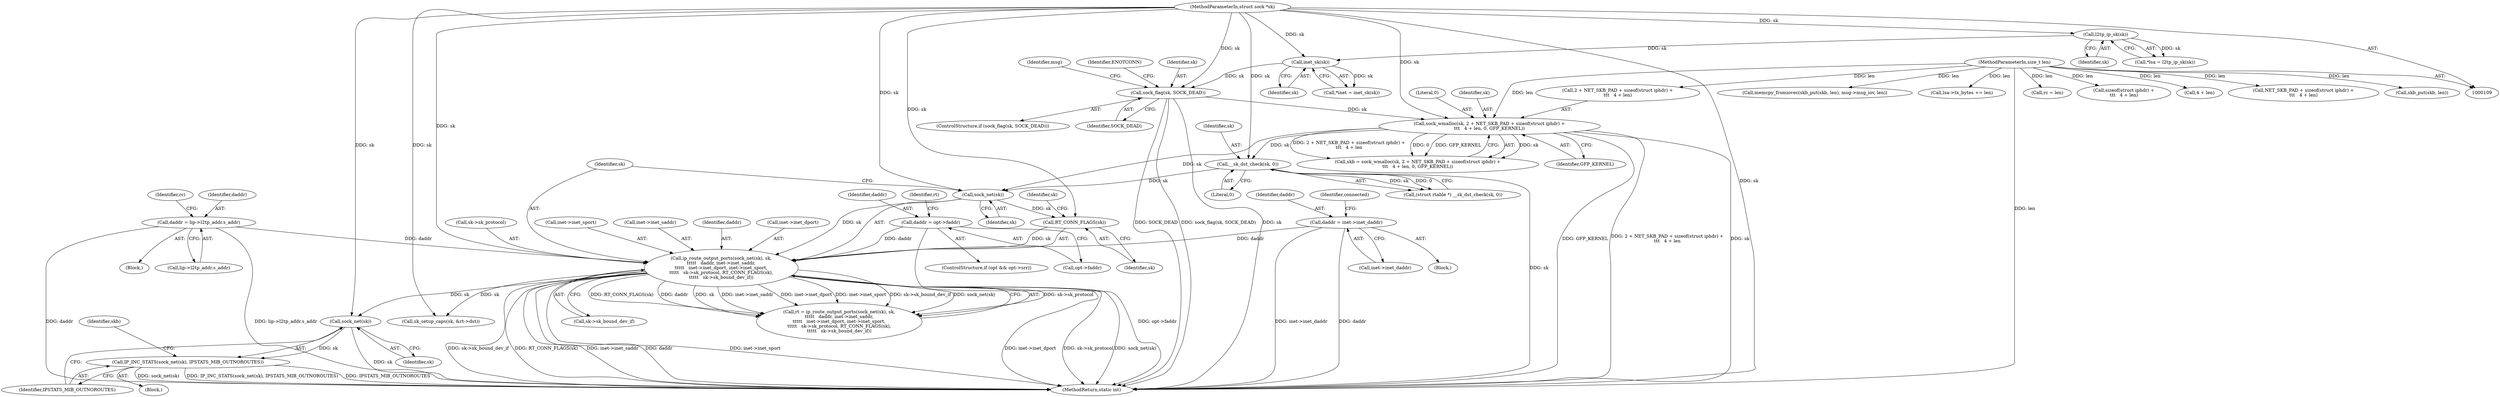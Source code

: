 digraph "0_linux_f6d8bd051c391c1c0458a30b2a7abcd939329259_34@pointer" {
"1000376" [label="(Call,sock_net(sk))"];
"1000305" [label="(Call,ip_route_output_ports(sock_net(sk), sk,\n\t\t\t\t\t   daddr, inet->inet_saddr,\n\t\t\t\t\t   inet->inet_dport, inet->inet_sport,\n\t\t\t\t\t   sk->sk_protocol, RT_CONN_FLAGS(sk),\n\t\t\t\t\t   sk->sk_bound_dev_if))"];
"1000306" [label="(Call,sock_net(sk))"];
"1000284" [label="(Call,__sk_dst_check(sk, 0))"];
"1000221" [label="(Call,sock_wmalloc(sk, 2 + NET_SKB_PAD + sizeof(struct iphdr) +\n\t\t\t   4 + len, 0, GFP_KERNEL))"];
"1000143" [label="(Call,sock_flag(sk, SOCK_DEAD))"];
"1000125" [label="(Call,inet_sk(sk))"];
"1000120" [label="(Call,l2tp_ip_sk(sk))"];
"1000111" [label="(MethodParameterIn,struct sock *sk)"];
"1000113" [label="(MethodParameterIn,size_t len)"];
"1000322" [label="(Call,RT_CONN_FLAGS(sk))"];
"1000189" [label="(Call,daddr = lip->l2tp_addr.s_addr)"];
"1000298" [label="(Call,daddr = opt->faddr)"];
"1000207" [label="(Call,daddr = inet->inet_daddr)"];
"1000375" [label="(Call,IP_INC_STATS(sock_net(sk), IPSTATS_MIB_OUTNOROUTES))"];
"1000384" [label="(MethodReturn,static int)"];
"1000142" [label="(ControlStructure,if (sock_flag(sk, SOCK_DEAD)))"];
"1000282" [label="(Call,(struct rtable *) __sk_dst_check(sk, 0))"];
"1000363" [label="(Call,rc = len)"];
"1000323" [label="(Identifier,sk)"];
"1000153" [label="(Block,)"];
"1000316" [label="(Call,inet->inet_sport)"];
"1000123" [label="(Call,*inet = inet_sk(sk))"];
"1000227" [label="(Call,sizeof(struct iphdr) +\n\t\t\t   4 + len)"];
"1000118" [label="(Call,*lsa = l2tp_ip_sk(sk))"];
"1000375" [label="(Call,IP_INC_STATS(sock_net(sk), IPSTATS_MIB_OUTNOROUTES))"];
"1000319" [label="(Call,sk->sk_protocol)"];
"1000325" [label="(Identifier,sk)"];
"1000300" [label="(Call,opt->faddr)"];
"1000284" [label="(Call,__sk_dst_check(sk, 0))"];
"1000308" [label="(Identifier,sk)"];
"1000223" [label="(Call,2 + NET_SKB_PAD + sizeof(struct iphdr) +\n\t\t\t   4 + len)"];
"1000113" [label="(MethodParameterIn,size_t len)"];
"1000151" [label="(Identifier,msg)"];
"1000216" [label="(Identifier,rc)"];
"1000233" [label="(Literal,0)"];
"1000219" [label="(Call,skb = sock_wmalloc(sk, 2 + NET_SKB_PAD + sizeof(struct iphdr) +\n\t\t\t   4 + len, 0, GFP_KERNEL))"];
"1000111" [label="(MethodParameterIn,struct sock *sk)"];
"1000190" [label="(Identifier,daddr)"];
"1000331" [label="(Call,sk_setup_caps(sk, &rt->dst))"];
"1000310" [label="(Call,inet->inet_saddr)"];
"1000377" [label="(Identifier,sk)"];
"1000222" [label="(Identifier,sk)"];
"1000209" [label="(Call,inet->inet_daddr)"];
"1000378" [label="(Identifier,IPSTATS_MIB_OUTNOROUTES)"];
"1000309" [label="(Identifier,daddr)"];
"1000221" [label="(Call,sock_wmalloc(sk, 2 + NET_SKB_PAD + sizeof(struct iphdr) +\n\t\t\t   4 + len, 0, GFP_KERNEL))"];
"1000230" [label="(Call,4 + len)"];
"1000197" [label="(Block,)"];
"1000313" [label="(Call,inet->inet_dport)"];
"1000145" [label="(Identifier,SOCK_DEAD)"];
"1000298" [label="(Call,daddr = opt->faddr)"];
"1000376" [label="(Call,sock_net(sk))"];
"1000305" [label="(Call,ip_route_output_ports(sock_net(sk), sk,\n\t\t\t\t\t   daddr, inet->inet_saddr,\n\t\t\t\t\t   inet->inet_dport, inet->inet_sport,\n\t\t\t\t\t   sk->sk_protocol, RT_CONN_FLAGS(sk),\n\t\t\t\t\t   sk->sk_bound_dev_if))"];
"1000189" [label="(Call,daddr = lip->l2tp_addr.s_addr)"];
"1000324" [label="(Call,sk->sk_bound_dev_if)"];
"1000207" [label="(Call,daddr = inet->inet_daddr)"];
"1000126" [label="(Identifier,sk)"];
"1000292" [label="(ControlStructure,if (opt && opt->srr))"];
"1000303" [label="(Call,rt = ip_route_output_ports(sock_net(sk), sk,\n\t\t\t\t\t   daddr, inet->inet_saddr,\n\t\t\t\t\t   inet->inet_dport, inet->inet_sport,\n\t\t\t\t\t   sk->sk_protocol, RT_CONN_FLAGS(sk),\n\t\t\t\t\t   sk->sk_bound_dev_if))"];
"1000225" [label="(Call,NET_SKB_PAD + sizeof(struct iphdr) +\n\t\t\t   4 + len)"];
"1000125" [label="(Call,inet_sk(sk))"];
"1000263" [label="(Call,skb_put(skb, len))"];
"1000306" [label="(Call,sock_net(sk))"];
"1000304" [label="(Identifier,rt)"];
"1000120" [label="(Call,l2tp_ip_sk(sk))"];
"1000307" [label="(Identifier,sk)"];
"1000285" [label="(Identifier,sk)"];
"1000234" [label="(Identifier,GFP_KERNEL)"];
"1000148" [label="(Identifier,ENOTCONN)"];
"1000191" [label="(Call,lip->l2tp_addr.s_addr)"];
"1000114" [label="(Block,)"];
"1000286" [label="(Literal,0)"];
"1000322" [label="(Call,RT_CONN_FLAGS(sk))"];
"1000380" [label="(Identifier,skb)"];
"1000143" [label="(Call,sock_flag(sk, SOCK_DEAD))"];
"1000121" [label="(Identifier,sk)"];
"1000299" [label="(Identifier,daddr)"];
"1000208" [label="(Identifier,daddr)"];
"1000213" [label="(Identifier,connected)"];
"1000262" [label="(Call,memcpy_fromiovec(skb_put(skb, len), msg->msg_iov, len))"];
"1000358" [label="(Call,lsa->tx_bytes += len)"];
"1000144" [label="(Identifier,sk)"];
"1000376" -> "1000375"  [label="AST: "];
"1000376" -> "1000377"  [label="CFG: "];
"1000377" -> "1000376"  [label="AST: "];
"1000378" -> "1000376"  [label="CFG: "];
"1000376" -> "1000384"  [label="DDG: sk"];
"1000376" -> "1000375"  [label="DDG: sk"];
"1000305" -> "1000376"  [label="DDG: sk"];
"1000111" -> "1000376"  [label="DDG: sk"];
"1000305" -> "1000303"  [label="AST: "];
"1000305" -> "1000324"  [label="CFG: "];
"1000306" -> "1000305"  [label="AST: "];
"1000308" -> "1000305"  [label="AST: "];
"1000309" -> "1000305"  [label="AST: "];
"1000310" -> "1000305"  [label="AST: "];
"1000313" -> "1000305"  [label="AST: "];
"1000316" -> "1000305"  [label="AST: "];
"1000319" -> "1000305"  [label="AST: "];
"1000322" -> "1000305"  [label="AST: "];
"1000324" -> "1000305"  [label="AST: "];
"1000303" -> "1000305"  [label="CFG: "];
"1000305" -> "1000384"  [label="DDG: inet->inet_saddr"];
"1000305" -> "1000384"  [label="DDG: daddr"];
"1000305" -> "1000384"  [label="DDG: inet->inet_sport"];
"1000305" -> "1000384"  [label="DDG: inet->inet_dport"];
"1000305" -> "1000384"  [label="DDG: sk->sk_protocol"];
"1000305" -> "1000384"  [label="DDG: sock_net(sk)"];
"1000305" -> "1000384"  [label="DDG: sk->sk_bound_dev_if"];
"1000305" -> "1000384"  [label="DDG: RT_CONN_FLAGS(sk)"];
"1000305" -> "1000303"  [label="DDG: sk->sk_protocol"];
"1000305" -> "1000303"  [label="DDG: RT_CONN_FLAGS(sk)"];
"1000305" -> "1000303"  [label="DDG: daddr"];
"1000305" -> "1000303"  [label="DDG: sk"];
"1000305" -> "1000303"  [label="DDG: inet->inet_saddr"];
"1000305" -> "1000303"  [label="DDG: inet->inet_dport"];
"1000305" -> "1000303"  [label="DDG: inet->inet_sport"];
"1000305" -> "1000303"  [label="DDG: sk->sk_bound_dev_if"];
"1000305" -> "1000303"  [label="DDG: sock_net(sk)"];
"1000306" -> "1000305"  [label="DDG: sk"];
"1000322" -> "1000305"  [label="DDG: sk"];
"1000111" -> "1000305"  [label="DDG: sk"];
"1000189" -> "1000305"  [label="DDG: daddr"];
"1000298" -> "1000305"  [label="DDG: daddr"];
"1000207" -> "1000305"  [label="DDG: daddr"];
"1000305" -> "1000331"  [label="DDG: sk"];
"1000306" -> "1000307"  [label="CFG: "];
"1000307" -> "1000306"  [label="AST: "];
"1000308" -> "1000306"  [label="CFG: "];
"1000284" -> "1000306"  [label="DDG: sk"];
"1000221" -> "1000306"  [label="DDG: sk"];
"1000111" -> "1000306"  [label="DDG: sk"];
"1000306" -> "1000322"  [label="DDG: sk"];
"1000284" -> "1000282"  [label="AST: "];
"1000284" -> "1000286"  [label="CFG: "];
"1000285" -> "1000284"  [label="AST: "];
"1000286" -> "1000284"  [label="AST: "];
"1000282" -> "1000284"  [label="CFG: "];
"1000284" -> "1000384"  [label="DDG: sk"];
"1000284" -> "1000282"  [label="DDG: sk"];
"1000284" -> "1000282"  [label="DDG: 0"];
"1000221" -> "1000284"  [label="DDG: sk"];
"1000111" -> "1000284"  [label="DDG: sk"];
"1000221" -> "1000219"  [label="AST: "];
"1000221" -> "1000234"  [label="CFG: "];
"1000222" -> "1000221"  [label="AST: "];
"1000223" -> "1000221"  [label="AST: "];
"1000233" -> "1000221"  [label="AST: "];
"1000234" -> "1000221"  [label="AST: "];
"1000219" -> "1000221"  [label="CFG: "];
"1000221" -> "1000384"  [label="DDG: 2 + NET_SKB_PAD + sizeof(struct iphdr) +\n\t\t\t   4 + len"];
"1000221" -> "1000384"  [label="DDG: sk"];
"1000221" -> "1000384"  [label="DDG: GFP_KERNEL"];
"1000221" -> "1000219"  [label="DDG: sk"];
"1000221" -> "1000219"  [label="DDG: 2 + NET_SKB_PAD + sizeof(struct iphdr) +\n\t\t\t   4 + len"];
"1000221" -> "1000219"  [label="DDG: 0"];
"1000221" -> "1000219"  [label="DDG: GFP_KERNEL"];
"1000143" -> "1000221"  [label="DDG: sk"];
"1000111" -> "1000221"  [label="DDG: sk"];
"1000113" -> "1000221"  [label="DDG: len"];
"1000143" -> "1000142"  [label="AST: "];
"1000143" -> "1000145"  [label="CFG: "];
"1000144" -> "1000143"  [label="AST: "];
"1000145" -> "1000143"  [label="AST: "];
"1000148" -> "1000143"  [label="CFG: "];
"1000151" -> "1000143"  [label="CFG: "];
"1000143" -> "1000384"  [label="DDG: sk"];
"1000143" -> "1000384"  [label="DDG: SOCK_DEAD"];
"1000143" -> "1000384"  [label="DDG: sock_flag(sk, SOCK_DEAD)"];
"1000125" -> "1000143"  [label="DDG: sk"];
"1000111" -> "1000143"  [label="DDG: sk"];
"1000125" -> "1000123"  [label="AST: "];
"1000125" -> "1000126"  [label="CFG: "];
"1000126" -> "1000125"  [label="AST: "];
"1000123" -> "1000125"  [label="CFG: "];
"1000125" -> "1000123"  [label="DDG: sk"];
"1000120" -> "1000125"  [label="DDG: sk"];
"1000111" -> "1000125"  [label="DDG: sk"];
"1000120" -> "1000118"  [label="AST: "];
"1000120" -> "1000121"  [label="CFG: "];
"1000121" -> "1000120"  [label="AST: "];
"1000118" -> "1000120"  [label="CFG: "];
"1000120" -> "1000118"  [label="DDG: sk"];
"1000111" -> "1000120"  [label="DDG: sk"];
"1000111" -> "1000109"  [label="AST: "];
"1000111" -> "1000384"  [label="DDG: sk"];
"1000111" -> "1000322"  [label="DDG: sk"];
"1000111" -> "1000331"  [label="DDG: sk"];
"1000113" -> "1000109"  [label="AST: "];
"1000113" -> "1000384"  [label="DDG: len"];
"1000113" -> "1000223"  [label="DDG: len"];
"1000113" -> "1000225"  [label="DDG: len"];
"1000113" -> "1000227"  [label="DDG: len"];
"1000113" -> "1000230"  [label="DDG: len"];
"1000113" -> "1000263"  [label="DDG: len"];
"1000113" -> "1000262"  [label="DDG: len"];
"1000113" -> "1000358"  [label="DDG: len"];
"1000113" -> "1000363"  [label="DDG: len"];
"1000322" -> "1000323"  [label="CFG: "];
"1000323" -> "1000322"  [label="AST: "];
"1000325" -> "1000322"  [label="CFG: "];
"1000189" -> "1000153"  [label="AST: "];
"1000189" -> "1000191"  [label="CFG: "];
"1000190" -> "1000189"  [label="AST: "];
"1000191" -> "1000189"  [label="AST: "];
"1000216" -> "1000189"  [label="CFG: "];
"1000189" -> "1000384"  [label="DDG: daddr"];
"1000189" -> "1000384"  [label="DDG: lip->l2tp_addr.s_addr"];
"1000298" -> "1000292"  [label="AST: "];
"1000298" -> "1000300"  [label="CFG: "];
"1000299" -> "1000298"  [label="AST: "];
"1000300" -> "1000298"  [label="AST: "];
"1000304" -> "1000298"  [label="CFG: "];
"1000298" -> "1000384"  [label="DDG: opt->faddr"];
"1000207" -> "1000197"  [label="AST: "];
"1000207" -> "1000209"  [label="CFG: "];
"1000208" -> "1000207"  [label="AST: "];
"1000209" -> "1000207"  [label="AST: "];
"1000213" -> "1000207"  [label="CFG: "];
"1000207" -> "1000384"  [label="DDG: inet->inet_daddr"];
"1000207" -> "1000384"  [label="DDG: daddr"];
"1000375" -> "1000114"  [label="AST: "];
"1000375" -> "1000378"  [label="CFG: "];
"1000378" -> "1000375"  [label="AST: "];
"1000380" -> "1000375"  [label="CFG: "];
"1000375" -> "1000384"  [label="DDG: sock_net(sk)"];
"1000375" -> "1000384"  [label="DDG: IP_INC_STATS(sock_net(sk), IPSTATS_MIB_OUTNOROUTES)"];
"1000375" -> "1000384"  [label="DDG: IPSTATS_MIB_OUTNOROUTES"];
}

